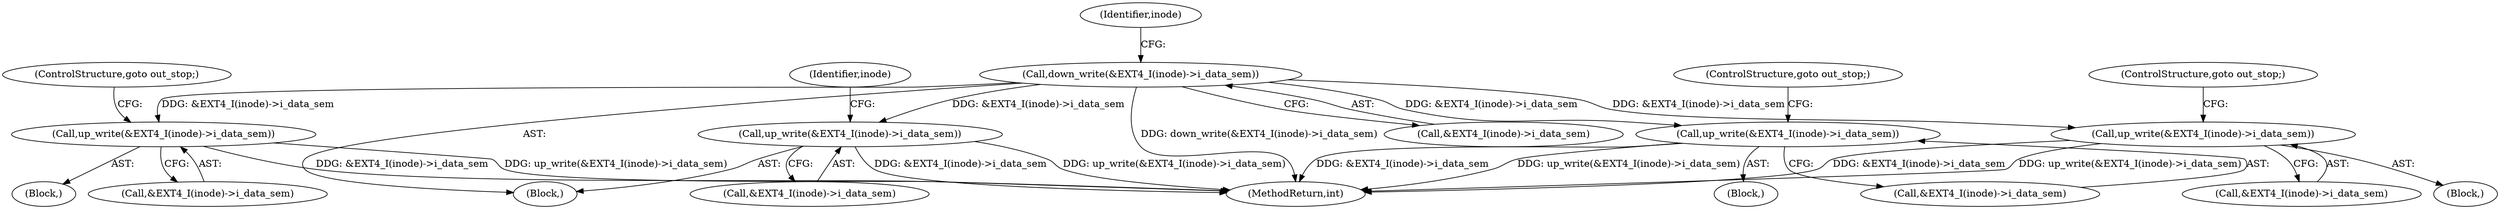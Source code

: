 digraph "0_linux_ea3d7209ca01da209cda6f0dea8be9cc4b7a933b_0@API" {
"1000326" [label="(Call,down_write(&EXT4_I(inode)->i_data_sem))"];
"1000345" [label="(Call,up_write(&EXT4_I(inode)->i_data_sem))"];
"1000418" [label="(Call,up_write(&EXT4_I(inode)->i_data_sem))"];
"1000436" [label="(Call,up_write(&EXT4_I(inode)->i_data_sem))"];
"1000456" [label="(Call,up_write(&EXT4_I(inode)->i_data_sem))"];
"1000418" [label="(Call,up_write(&EXT4_I(inode)->i_data_sem))"];
"1000481" [label="(MethodReturn,int)"];
"1000346" [label="(Call,&EXT4_I(inode)->i_data_sem)"];
"1000417" [label="(Block,)"];
"1000442" [label="(ControlStructure,goto out_stop;)"];
"1000351" [label="(ControlStructure,goto out_stop;)"];
"1000326" [label="(Call,down_write(&EXT4_I(inode)->i_data_sem))"];
"1000437" [label="(Call,&EXT4_I(inode)->i_data_sem)"];
"1000457" [label="(Call,&EXT4_I(inode)->i_data_sem)"];
"1000345" [label="(Call,up_write(&EXT4_I(inode)->i_data_sem))"];
"1000464" [label="(Identifier,inode)"];
"1000117" [label="(Block,)"];
"1000344" [label="(Block,)"];
"1000424" [label="(ControlStructure,goto out_stop;)"];
"1000333" [label="(Identifier,inode)"];
"1000419" [label="(Call,&EXT4_I(inode)->i_data_sem)"];
"1000435" [label="(Block,)"];
"1000456" [label="(Call,up_write(&EXT4_I(inode)->i_data_sem))"];
"1000436" [label="(Call,up_write(&EXT4_I(inode)->i_data_sem))"];
"1000327" [label="(Call,&EXT4_I(inode)->i_data_sem)"];
"1000326" -> "1000117"  [label="AST: "];
"1000326" -> "1000327"  [label="CFG: "];
"1000327" -> "1000326"  [label="AST: "];
"1000333" -> "1000326"  [label="CFG: "];
"1000326" -> "1000481"  [label="DDG: down_write(&EXT4_I(inode)->i_data_sem)"];
"1000326" -> "1000345"  [label="DDG: &EXT4_I(inode)->i_data_sem"];
"1000326" -> "1000418"  [label="DDG: &EXT4_I(inode)->i_data_sem"];
"1000326" -> "1000436"  [label="DDG: &EXT4_I(inode)->i_data_sem"];
"1000326" -> "1000456"  [label="DDG: &EXT4_I(inode)->i_data_sem"];
"1000345" -> "1000344"  [label="AST: "];
"1000345" -> "1000346"  [label="CFG: "];
"1000346" -> "1000345"  [label="AST: "];
"1000351" -> "1000345"  [label="CFG: "];
"1000345" -> "1000481"  [label="DDG: &EXT4_I(inode)->i_data_sem"];
"1000345" -> "1000481"  [label="DDG: up_write(&EXT4_I(inode)->i_data_sem)"];
"1000418" -> "1000417"  [label="AST: "];
"1000418" -> "1000419"  [label="CFG: "];
"1000419" -> "1000418"  [label="AST: "];
"1000424" -> "1000418"  [label="CFG: "];
"1000418" -> "1000481"  [label="DDG: up_write(&EXT4_I(inode)->i_data_sem)"];
"1000418" -> "1000481"  [label="DDG: &EXT4_I(inode)->i_data_sem"];
"1000436" -> "1000435"  [label="AST: "];
"1000436" -> "1000437"  [label="CFG: "];
"1000437" -> "1000436"  [label="AST: "];
"1000442" -> "1000436"  [label="CFG: "];
"1000436" -> "1000481"  [label="DDG: up_write(&EXT4_I(inode)->i_data_sem)"];
"1000436" -> "1000481"  [label="DDG: &EXT4_I(inode)->i_data_sem"];
"1000456" -> "1000117"  [label="AST: "];
"1000456" -> "1000457"  [label="CFG: "];
"1000457" -> "1000456"  [label="AST: "];
"1000464" -> "1000456"  [label="CFG: "];
"1000456" -> "1000481"  [label="DDG: &EXT4_I(inode)->i_data_sem"];
"1000456" -> "1000481"  [label="DDG: up_write(&EXT4_I(inode)->i_data_sem)"];
}
